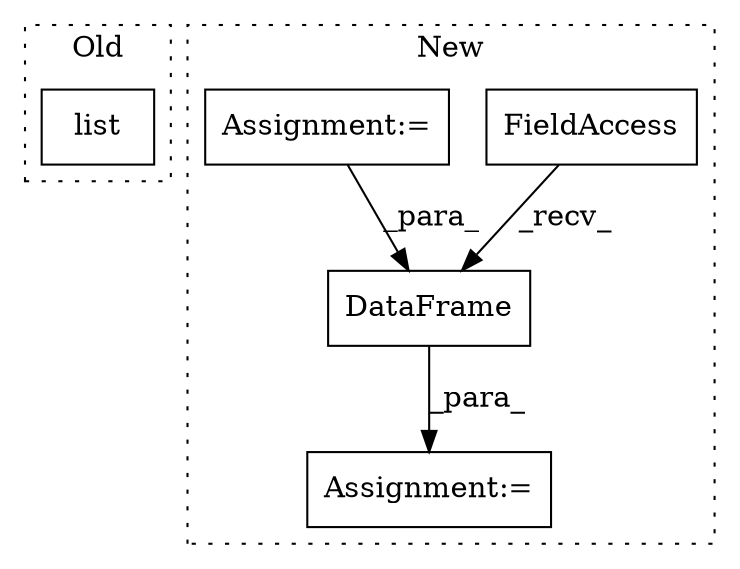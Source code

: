 digraph G {
subgraph cluster0 {
1 [label="list" a="32" s="5092,5142" l="5,1" shape="box"];
label = "Old";
style="dotted";
}
subgraph cluster1 {
2 [label="DataFrame" a="32" s="4968,5003" l="10,1" shape="box"];
3 [label="Assignment:=" a="7" s="5012" l="1" shape="box"];
4 [label="FieldAccess" a="22" s="4961" l="6" shape="box"];
5 [label="Assignment:=" a="7" s="4874" l="1" shape="box"];
label = "New";
style="dotted";
}
2 -> 3 [label="_para_"];
4 -> 2 [label="_recv_"];
5 -> 2 [label="_para_"];
}